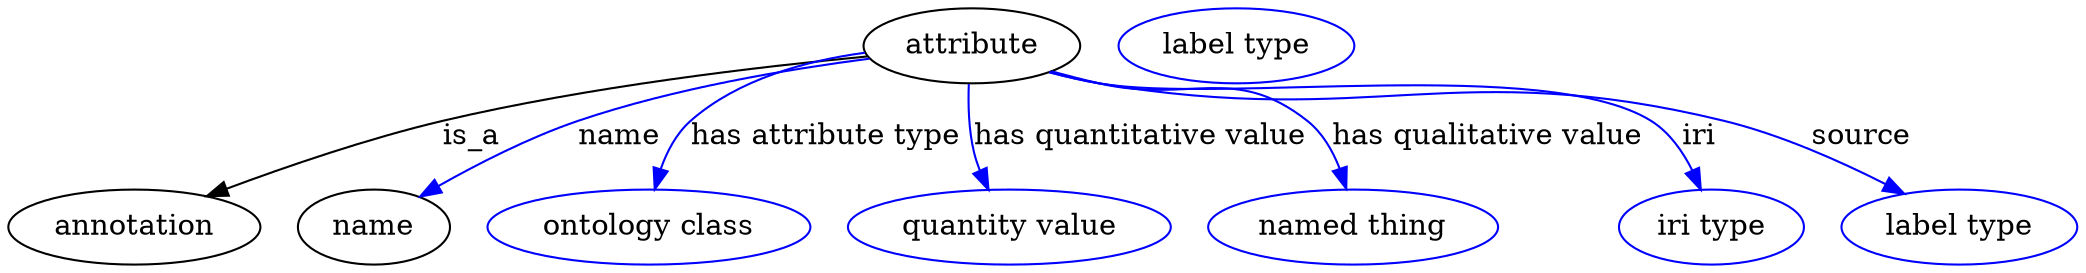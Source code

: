 digraph {
	graph [bb="0,0,992.99,123"];
	node [label="\N"];
	attribute	 [height=0.5,
		label=attribute,
		pos="462.44,105",
		width=1.4443];
	annotation	 [height=0.5,
		pos="60.445,18",
		width=1.679];
	attribute -> annotation	 [label=is_a,
		lp="222.44,61.5",
		pos="e,96.363,32.544 411.79,100.7 360.14,95.637 277.94,85.736 208.44,69 173.31,60.539 134.75,47.109 105.79,36.153"];
	name	 [height=0.5,
		pos="175.44,18",
		width=1.011];
	attribute -> name	 [color=blue,
		label=name,
		lp="293.44,61.5",
		pos="e,198.34,32.37 412.87,99.575 374.13,94.385 319.36,84.934 273.44,69 250.24,60.948 225.73,48.192 207.03,37.452",
		style=solid];
	"has attribute type"	 [color=blue,
		height=0.5,
		label="ontology class",
		pos="307.44,18",
		width=2.1484];
	attribute -> "has attribute type"	 [color=blue,
		label="has attribute type",
		lp="392.44,61.5",
		pos="e,310.38,36.42 415.36,97.104 381.84,90.637 340.52,80.672 327.44,69 320.71,62.991 316.22,54.431 313.24,46.036",
		style=solid];
	"has quantitative value"	 [color=blue,
		height=0.5,
		label="quantity value",
		pos="480.44,18",
		width=2.1484];
	attribute -> "has quantitative value"	 [color=blue,
		label="has quantitative value",
		lp="543.44,61.5",
		pos="e,470.06,36.141 460.97,86.832 460.62,76.991 460.94,64.691 463.44,54 464.11,51.161 465.02,48.28 466.07,45.448",
		style=solid];
	"has qualitative value"	 [color=blue,
		height=0.5,
		label="named thing",
		pos="645.44,18",
		width=1.9318];
	attribute -> "has qualitative value"	 [color=blue,
		label="has qualitative value",
		lp="709.94,61.5",
		pos="e,642.18,35.987 501.33,92.841 508.64,90.75 516.25,88.705 523.44,87 567.39,76.594 588.07,97.072 623.44,69 630.85,63.12 635.81,54.26 \
639.12,45.565",
		style=solid];
	iri	 [color=blue,
		height=0.5,
		label="iri type",
		pos="817.44,18",
		width=1.2277];
	attribute -> iri	 [color=blue,
		label=iri,
		lp="811.44,61.5",
		pos="e,812.03,36.256 500.21,92.461 507.83,90.328 515.84,88.364 523.44,87 581.54,76.585 738.46,100.39 788.44,69 797.15,63.532 803.5,54.447 \
808,45.448",
		style=solid];
	source	 [color=blue,
		height=0.5,
		label="label type",
		pos="936.44,18",
		width=1.5707];
	attribute -> source	 [color=blue,
		label=source,
		lp="889.94,61.5",
		pos="e,908.68,33.986 499.87,92.505 507.59,90.34 515.72,88.353 523.44,87 655.01,63.95 693.76,101 823.44,69 850.02,62.442 878.08,49.812 \
899.59,38.763",
		style=solid];
	attribute_name	 [color=blue,
		height=0.5,
		label="label type",
		pos="589.44,105",
		width=1.5707];
}

